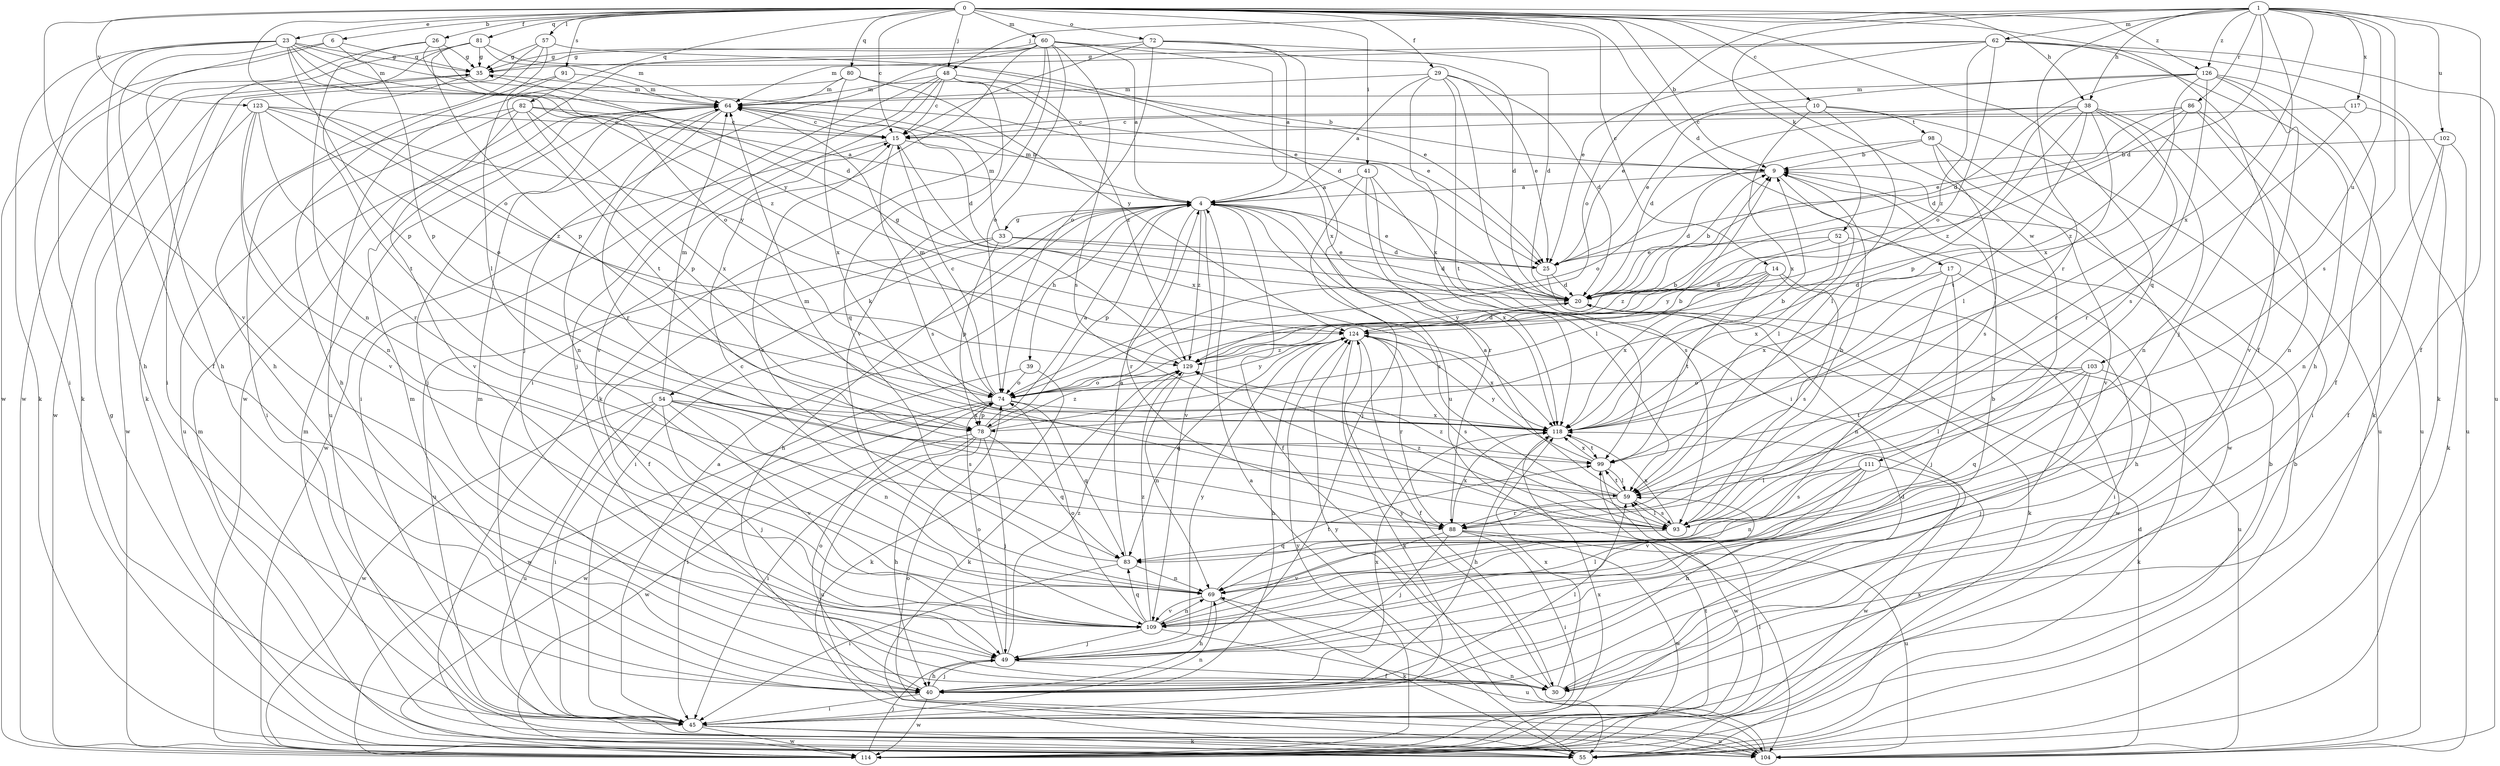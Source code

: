 strict digraph  {
0;
1;
4;
6;
9;
10;
14;
15;
17;
20;
23;
25;
26;
29;
30;
33;
35;
38;
39;
40;
41;
45;
48;
49;
52;
54;
55;
57;
59;
60;
62;
64;
69;
72;
74;
78;
80;
81;
82;
83;
86;
88;
91;
93;
98;
99;
102;
103;
104;
109;
111;
114;
117;
118;
123;
124;
126;
129;
0 -> 6  [label=b];
0 -> 9  [label=b];
0 -> 10  [label=c];
0 -> 14  [label=c];
0 -> 15  [label=c];
0 -> 17  [label=d];
0 -> 23  [label=e];
0 -> 26  [label=f];
0 -> 29  [label=f];
0 -> 30  [label=f];
0 -> 38  [label=h];
0 -> 41  [label=i];
0 -> 48  [label=j];
0 -> 57  [label=l];
0 -> 60  [label=m];
0 -> 72  [label=o];
0 -> 74  [label=o];
0 -> 80  [label=q];
0 -> 81  [label=q];
0 -> 82  [label=q];
0 -> 83  [label=q];
0 -> 91  [label=s];
0 -> 109  [label=v];
0 -> 111  [label=w];
0 -> 123  [label=y];
0 -> 126  [label=z];
1 -> 20  [label=d];
1 -> 30  [label=f];
1 -> 38  [label=h];
1 -> 48  [label=j];
1 -> 49  [label=j];
1 -> 52  [label=k];
1 -> 62  [label=m];
1 -> 74  [label=o];
1 -> 86  [label=r];
1 -> 88  [label=r];
1 -> 93  [label=s];
1 -> 102  [label=u];
1 -> 103  [label=u];
1 -> 117  [label=x];
1 -> 118  [label=x];
1 -> 126  [label=z];
4 -> 20  [label=d];
4 -> 25  [label=e];
4 -> 30  [label=f];
4 -> 33  [label=g];
4 -> 39  [label=h];
4 -> 40  [label=h];
4 -> 45  [label=i];
4 -> 54  [label=k];
4 -> 64  [label=m];
4 -> 78  [label=p];
4 -> 88  [label=r];
4 -> 93  [label=s];
4 -> 109  [label=v];
4 -> 118  [label=x];
4 -> 129  [label=z];
6 -> 35  [label=g];
6 -> 55  [label=k];
6 -> 78  [label=p];
6 -> 114  [label=w];
9 -> 4  [label=a];
9 -> 20  [label=d];
9 -> 59  [label=l];
10 -> 25  [label=e];
10 -> 45  [label=i];
10 -> 59  [label=l];
10 -> 98  [label=t];
10 -> 118  [label=x];
14 -> 20  [label=d];
14 -> 93  [label=s];
14 -> 99  [label=t];
14 -> 114  [label=w];
14 -> 118  [label=x];
14 -> 124  [label=y];
15 -> 9  [label=b];
15 -> 93  [label=s];
15 -> 114  [label=w];
15 -> 118  [label=x];
17 -> 20  [label=d];
17 -> 45  [label=i];
17 -> 49  [label=j];
17 -> 69  [label=n];
17 -> 118  [label=x];
20 -> 9  [label=b];
20 -> 104  [label=u];
20 -> 124  [label=y];
23 -> 25  [label=e];
23 -> 30  [label=f];
23 -> 35  [label=g];
23 -> 40  [label=h];
23 -> 45  [label=i];
23 -> 55  [label=k];
23 -> 64  [label=m];
23 -> 78  [label=p];
23 -> 124  [label=y];
23 -> 129  [label=z];
25 -> 20  [label=d];
25 -> 55  [label=k];
26 -> 20  [label=d];
26 -> 35  [label=g];
26 -> 40  [label=h];
26 -> 69  [label=n];
26 -> 74  [label=o];
29 -> 4  [label=a];
29 -> 20  [label=d];
29 -> 25  [label=e];
29 -> 45  [label=i];
29 -> 64  [label=m];
29 -> 99  [label=t];
29 -> 118  [label=x];
30 -> 20  [label=d];
30 -> 64  [label=m];
30 -> 118  [label=x];
30 -> 124  [label=y];
33 -> 20  [label=d];
33 -> 25  [label=e];
33 -> 30  [label=f];
33 -> 64  [label=m];
33 -> 78  [label=p];
33 -> 104  [label=u];
35 -> 64  [label=m];
35 -> 99  [label=t];
35 -> 114  [label=w];
38 -> 15  [label=c];
38 -> 20  [label=d];
38 -> 59  [label=l];
38 -> 69  [label=n];
38 -> 78  [label=p];
38 -> 88  [label=r];
38 -> 99  [label=t];
38 -> 104  [label=u];
38 -> 129  [label=z];
39 -> 55  [label=k];
39 -> 74  [label=o];
39 -> 114  [label=w];
40 -> 45  [label=i];
40 -> 49  [label=j];
40 -> 59  [label=l];
40 -> 64  [label=m];
40 -> 74  [label=o];
40 -> 114  [label=w];
40 -> 118  [label=x];
41 -> 4  [label=a];
41 -> 49  [label=j];
41 -> 59  [label=l];
41 -> 88  [label=r];
41 -> 93  [label=s];
45 -> 4  [label=a];
45 -> 55  [label=k];
45 -> 69  [label=n];
45 -> 104  [label=u];
45 -> 114  [label=w];
45 -> 124  [label=y];
48 -> 9  [label=b];
48 -> 15  [label=c];
48 -> 45  [label=i];
48 -> 49  [label=j];
48 -> 64  [label=m];
48 -> 83  [label=q];
48 -> 109  [label=v];
48 -> 129  [label=z];
49 -> 30  [label=f];
49 -> 40  [label=h];
49 -> 74  [label=o];
49 -> 124  [label=y];
49 -> 129  [label=z];
52 -> 25  [label=e];
52 -> 40  [label=h];
52 -> 118  [label=x];
52 -> 129  [label=z];
54 -> 45  [label=i];
54 -> 49  [label=j];
54 -> 64  [label=m];
54 -> 69  [label=n];
54 -> 93  [label=s];
54 -> 104  [label=u];
54 -> 109  [label=v];
54 -> 114  [label=w];
54 -> 118  [label=x];
55 -> 4  [label=a];
55 -> 9  [label=b];
55 -> 35  [label=g];
55 -> 64  [label=m];
55 -> 118  [label=x];
57 -> 20  [label=d];
57 -> 35  [label=g];
57 -> 40  [label=h];
57 -> 55  [label=k];
57 -> 59  [label=l];
59 -> 4  [label=a];
59 -> 64  [label=m];
59 -> 88  [label=r];
59 -> 93  [label=s];
59 -> 99  [label=t];
59 -> 129  [label=z];
60 -> 4  [label=a];
60 -> 20  [label=d];
60 -> 35  [label=g];
60 -> 45  [label=i];
60 -> 49  [label=j];
60 -> 55  [label=k];
60 -> 74  [label=o];
60 -> 93  [label=s];
60 -> 109  [label=v];
60 -> 114  [label=w];
60 -> 118  [label=x];
62 -> 25  [label=e];
62 -> 35  [label=g];
62 -> 40  [label=h];
62 -> 55  [label=k];
62 -> 64  [label=m];
62 -> 74  [label=o];
62 -> 104  [label=u];
62 -> 129  [label=z];
64 -> 15  [label=c];
64 -> 20  [label=d];
64 -> 49  [label=j];
64 -> 69  [label=n];
64 -> 88  [label=r];
69 -> 15  [label=c];
69 -> 40  [label=h];
69 -> 55  [label=k];
69 -> 99  [label=t];
69 -> 109  [label=v];
72 -> 4  [label=a];
72 -> 15  [label=c];
72 -> 20  [label=d];
72 -> 35  [label=g];
72 -> 74  [label=o];
72 -> 104  [label=u];
74 -> 9  [label=b];
74 -> 15  [label=c];
74 -> 45  [label=i];
74 -> 64  [label=m];
74 -> 78  [label=p];
74 -> 83  [label=q];
74 -> 114  [label=w];
74 -> 118  [label=x];
74 -> 124  [label=y];
78 -> 4  [label=a];
78 -> 9  [label=b];
78 -> 40  [label=h];
78 -> 45  [label=i];
78 -> 49  [label=j];
78 -> 83  [label=q];
78 -> 104  [label=u];
78 -> 114  [label=w];
78 -> 129  [label=z];
80 -> 25  [label=e];
80 -> 64  [label=m];
80 -> 104  [label=u];
80 -> 118  [label=x];
80 -> 124  [label=y];
81 -> 25  [label=e];
81 -> 35  [label=g];
81 -> 45  [label=i];
81 -> 64  [label=m];
81 -> 78  [label=p];
81 -> 114  [label=w];
82 -> 4  [label=a];
82 -> 15  [label=c];
82 -> 45  [label=i];
82 -> 78  [label=p];
82 -> 104  [label=u];
82 -> 109  [label=v];
82 -> 118  [label=x];
83 -> 4  [label=a];
83 -> 15  [label=c];
83 -> 45  [label=i];
83 -> 69  [label=n];
86 -> 15  [label=c];
86 -> 20  [label=d];
86 -> 25  [label=e];
86 -> 69  [label=n];
86 -> 104  [label=u];
86 -> 129  [label=z];
88 -> 45  [label=i];
88 -> 49  [label=j];
88 -> 104  [label=u];
88 -> 109  [label=v];
88 -> 114  [label=w];
88 -> 118  [label=x];
91 -> 40  [label=h];
91 -> 64  [label=m];
91 -> 99  [label=t];
93 -> 9  [label=b];
93 -> 59  [label=l];
93 -> 83  [label=q];
93 -> 118  [label=x];
93 -> 129  [label=z];
98 -> 9  [label=b];
98 -> 74  [label=o];
98 -> 93  [label=s];
98 -> 109  [label=v];
98 -> 114  [label=w];
99 -> 59  [label=l];
99 -> 114  [label=w];
99 -> 118  [label=x];
99 -> 124  [label=y];
102 -> 9  [label=b];
102 -> 30  [label=f];
102 -> 55  [label=k];
102 -> 69  [label=n];
103 -> 49  [label=j];
103 -> 55  [label=k];
103 -> 59  [label=l];
103 -> 74  [label=o];
103 -> 83  [label=q];
103 -> 99  [label=t];
104 -> 20  [label=d];
104 -> 64  [label=m];
104 -> 69  [label=n];
104 -> 74  [label=o];
109 -> 9  [label=b];
109 -> 49  [label=j];
109 -> 59  [label=l];
109 -> 69  [label=n];
109 -> 74  [label=o];
109 -> 83  [label=q];
109 -> 104  [label=u];
109 -> 129  [label=z];
111 -> 40  [label=h];
111 -> 59  [label=l];
111 -> 69  [label=n];
111 -> 93  [label=s];
111 -> 109  [label=v];
111 -> 114  [label=w];
114 -> 9  [label=b];
114 -> 49  [label=j];
114 -> 59  [label=l];
114 -> 99  [label=t];
114 -> 118  [label=x];
114 -> 124  [label=y];
117 -> 15  [label=c];
117 -> 88  [label=r];
117 -> 104  [label=u];
118 -> 9  [label=b];
118 -> 40  [label=h];
118 -> 99  [label=t];
123 -> 15  [label=c];
123 -> 69  [label=n];
123 -> 74  [label=o];
123 -> 88  [label=r];
123 -> 109  [label=v];
123 -> 114  [label=w];
123 -> 124  [label=y];
123 -> 129  [label=z];
124 -> 20  [label=d];
124 -> 30  [label=f];
124 -> 40  [label=h];
124 -> 55  [label=k];
124 -> 83  [label=q];
124 -> 88  [label=r];
124 -> 93  [label=s];
124 -> 118  [label=x];
124 -> 129  [label=z];
126 -> 20  [label=d];
126 -> 25  [label=e];
126 -> 30  [label=f];
126 -> 55  [label=k];
126 -> 64  [label=m];
126 -> 93  [label=s];
126 -> 109  [label=v];
126 -> 118  [label=x];
129 -> 35  [label=g];
129 -> 55  [label=k];
129 -> 69  [label=n];
129 -> 74  [label=o];
}
